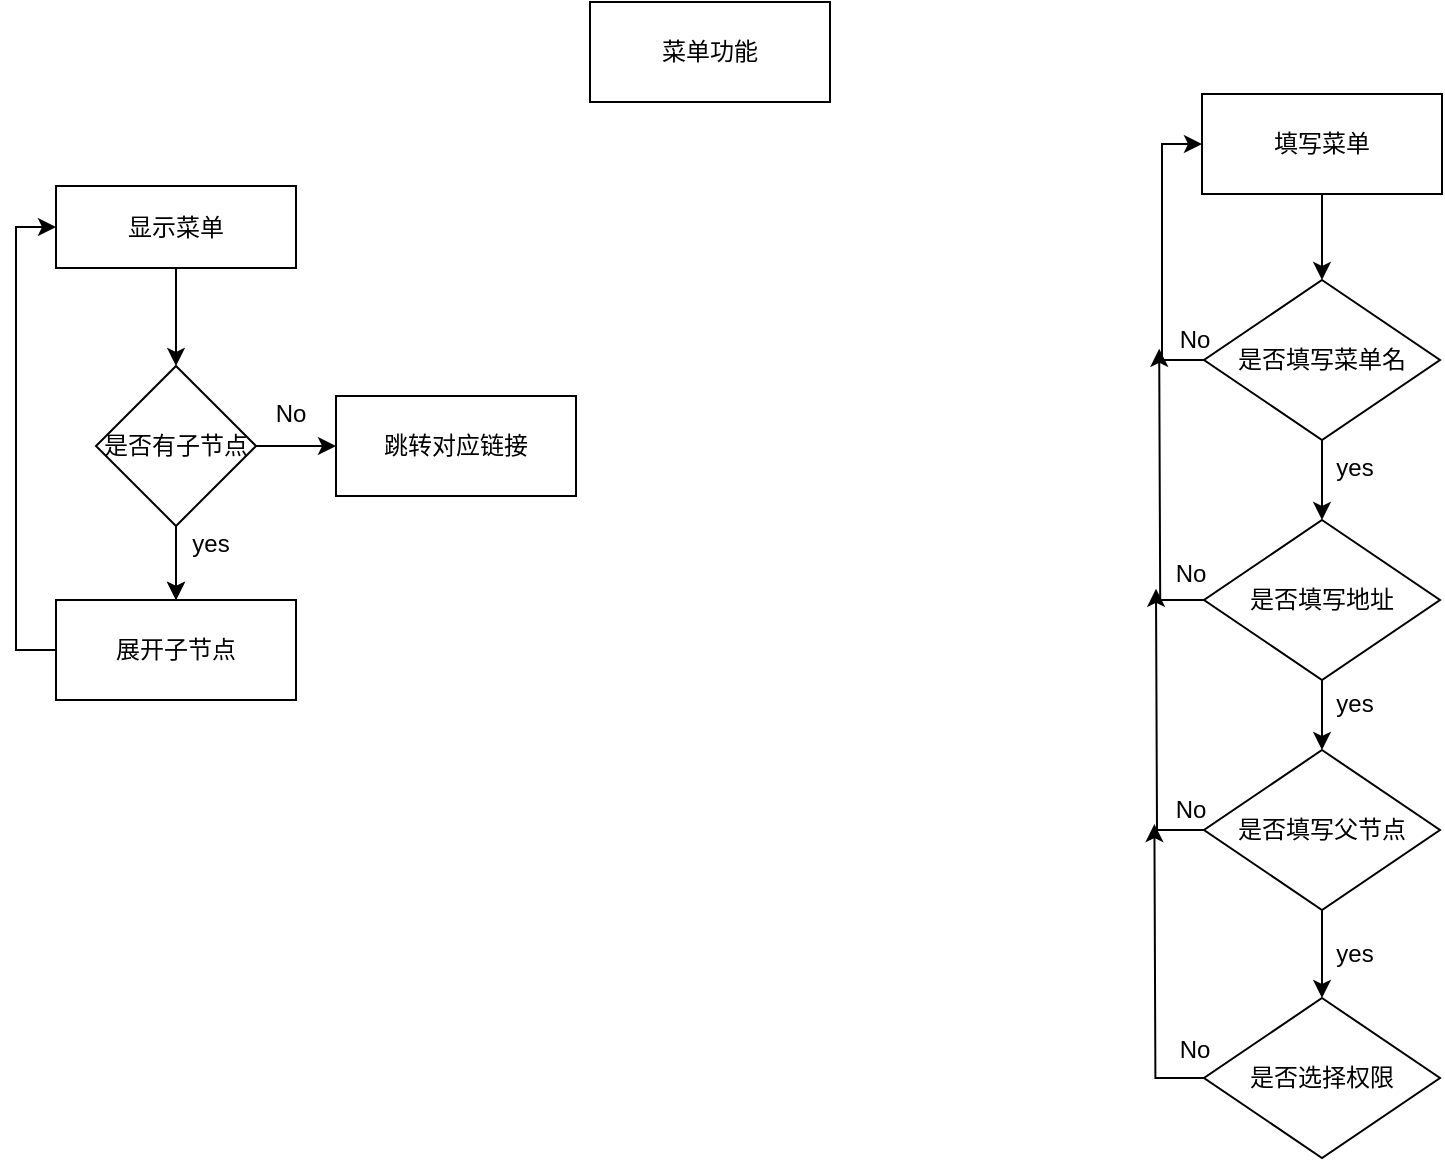 <mxfile version="18.0.7" type="device"><diagram id="Xw24xnOrLEnUk8eQM767" name="Page-1"><mxGraphModel dx="1038" dy="571" grid="0" gridSize="10" guides="1" tooltips="1" connect="1" arrows="1" fold="1" page="0" pageScale="1" pageWidth="827" pageHeight="1169" math="0" shadow="0"><root><mxCell id="0"/><mxCell id="1" parent="0"/><mxCell id="jFFqF2JOHDsKCLgd1q6w-1" value="菜单功能" style="rounded=0;whiteSpace=wrap;html=1;" vertex="1" parent="1"><mxGeometry x="367" y="28" width="120" height="50" as="geometry"/></mxCell><mxCell id="jFFqF2JOHDsKCLgd1q6w-9" style="edgeStyle=orthogonalEdgeStyle;rounded=0;orthogonalLoop=1;jettySize=auto;html=1;exitX=0.5;exitY=1;exitDx=0;exitDy=0;entryX=0.5;entryY=0;entryDx=0;entryDy=0;" edge="1" parent="1" source="jFFqF2JOHDsKCLgd1q6w-2" target="jFFqF2JOHDsKCLgd1q6w-5"><mxGeometry relative="1" as="geometry"/></mxCell><mxCell id="jFFqF2JOHDsKCLgd1q6w-2" value="显示菜单" style="rounded=0;whiteSpace=wrap;html=1;" vertex="1" parent="1"><mxGeometry x="100" y="120" width="120" height="41" as="geometry"/></mxCell><mxCell id="jFFqF2JOHDsKCLgd1q6w-22" style="edgeStyle=orthogonalEdgeStyle;rounded=0;orthogonalLoop=1;jettySize=auto;html=1;exitX=0.5;exitY=1;exitDx=0;exitDy=0;entryX=0.5;entryY=0;entryDx=0;entryDy=0;" edge="1" parent="1" source="jFFqF2JOHDsKCLgd1q6w-4" target="jFFqF2JOHDsKCLgd1q6w-18"><mxGeometry relative="1" as="geometry"/></mxCell><mxCell id="jFFqF2JOHDsKCLgd1q6w-4" value="填写菜单" style="rounded=0;whiteSpace=wrap;html=1;" vertex="1" parent="1"><mxGeometry x="673" y="74" width="120" height="50" as="geometry"/></mxCell><mxCell id="jFFqF2JOHDsKCLgd1q6w-10" style="edgeStyle=orthogonalEdgeStyle;rounded=0;orthogonalLoop=1;jettySize=auto;html=1;exitX=1;exitY=0.5;exitDx=0;exitDy=0;entryX=0;entryY=0.5;entryDx=0;entryDy=0;" edge="1" parent="1" source="jFFqF2JOHDsKCLgd1q6w-5" target="jFFqF2JOHDsKCLgd1q6w-8"><mxGeometry relative="1" as="geometry"/></mxCell><mxCell id="jFFqF2JOHDsKCLgd1q6w-11" style="edgeStyle=orthogonalEdgeStyle;rounded=0;orthogonalLoop=1;jettySize=auto;html=1;exitX=0.5;exitY=1;exitDx=0;exitDy=0;entryX=0.5;entryY=0;entryDx=0;entryDy=0;" edge="1" parent="1" source="jFFqF2JOHDsKCLgd1q6w-5" target="jFFqF2JOHDsKCLgd1q6w-6"><mxGeometry relative="1" as="geometry"/></mxCell><mxCell id="jFFqF2JOHDsKCLgd1q6w-13" value="" style="edgeStyle=orthogonalEdgeStyle;rounded=0;orthogonalLoop=1;jettySize=auto;html=1;" edge="1" parent="1" source="jFFqF2JOHDsKCLgd1q6w-5" target="jFFqF2JOHDsKCLgd1q6w-6"><mxGeometry relative="1" as="geometry"/></mxCell><mxCell id="jFFqF2JOHDsKCLgd1q6w-5" value="是否有子节点" style="rhombus;whiteSpace=wrap;html=1;" vertex="1" parent="1"><mxGeometry x="120" y="210" width="80" height="80" as="geometry"/></mxCell><mxCell id="jFFqF2JOHDsKCLgd1q6w-12" style="edgeStyle=orthogonalEdgeStyle;rounded=0;orthogonalLoop=1;jettySize=auto;html=1;exitX=0;exitY=0.5;exitDx=0;exitDy=0;entryX=0;entryY=0.5;entryDx=0;entryDy=0;" edge="1" parent="1" source="jFFqF2JOHDsKCLgd1q6w-6" target="jFFqF2JOHDsKCLgd1q6w-2"><mxGeometry relative="1" as="geometry"/></mxCell><mxCell id="jFFqF2JOHDsKCLgd1q6w-6" value="展开子节点" style="rounded=0;whiteSpace=wrap;html=1;" vertex="1" parent="1"><mxGeometry x="100" y="327" width="120" height="50" as="geometry"/></mxCell><mxCell id="jFFqF2JOHDsKCLgd1q6w-8" value="跳转对应链接" style="rounded=0;whiteSpace=wrap;html=1;" vertex="1" parent="1"><mxGeometry x="240" y="225" width="120" height="50" as="geometry"/></mxCell><mxCell id="jFFqF2JOHDsKCLgd1q6w-14" value="yes" style="text;html=1;align=center;verticalAlign=middle;resizable=0;points=[];autosize=1;strokeColor=none;fillColor=none;" vertex="1" parent="1"><mxGeometry x="162" y="290" width="29" height="18" as="geometry"/></mxCell><mxCell id="jFFqF2JOHDsKCLgd1q6w-17" value="No" style="text;html=1;align=center;verticalAlign=middle;resizable=0;points=[];autosize=1;strokeColor=none;fillColor=none;" vertex="1" parent="1"><mxGeometry x="204" y="225" width="25" height="18" as="geometry"/></mxCell><mxCell id="jFFqF2JOHDsKCLgd1q6w-23" style="edgeStyle=orthogonalEdgeStyle;rounded=0;orthogonalLoop=1;jettySize=auto;html=1;exitX=0.5;exitY=1;exitDx=0;exitDy=0;entryX=0.5;entryY=0;entryDx=0;entryDy=0;" edge="1" parent="1" source="jFFqF2JOHDsKCLgd1q6w-18" target="jFFqF2JOHDsKCLgd1q6w-19"><mxGeometry relative="1" as="geometry"/></mxCell><mxCell id="jFFqF2JOHDsKCLgd1q6w-27" style="edgeStyle=orthogonalEdgeStyle;rounded=0;orthogonalLoop=1;jettySize=auto;html=1;exitX=0;exitY=0.5;exitDx=0;exitDy=0;entryX=0;entryY=0.5;entryDx=0;entryDy=0;" edge="1" parent="1" source="jFFqF2JOHDsKCLgd1q6w-18" target="jFFqF2JOHDsKCLgd1q6w-4"><mxGeometry relative="1" as="geometry"/></mxCell><mxCell id="jFFqF2JOHDsKCLgd1q6w-18" value="是否填写菜单名" style="rhombus;whiteSpace=wrap;html=1;" vertex="1" parent="1"><mxGeometry x="674" y="167" width="118" height="80" as="geometry"/></mxCell><mxCell id="jFFqF2JOHDsKCLgd1q6w-25" style="edgeStyle=orthogonalEdgeStyle;rounded=0;orthogonalLoop=1;jettySize=auto;html=1;exitX=0.5;exitY=1;exitDx=0;exitDy=0;entryX=0.5;entryY=0;entryDx=0;entryDy=0;" edge="1" parent="1" source="jFFqF2JOHDsKCLgd1q6w-19" target="jFFqF2JOHDsKCLgd1q6w-20"><mxGeometry relative="1" as="geometry"/></mxCell><mxCell id="jFFqF2JOHDsKCLgd1q6w-28" style="edgeStyle=orthogonalEdgeStyle;rounded=0;orthogonalLoop=1;jettySize=auto;html=1;exitX=0;exitY=0.5;exitDx=0;exitDy=0;" edge="1" parent="1" source="jFFqF2JOHDsKCLgd1q6w-19"><mxGeometry relative="1" as="geometry"><mxPoint x="651.6" y="201.4" as="targetPoint"/></mxGeometry></mxCell><mxCell id="jFFqF2JOHDsKCLgd1q6w-19" value="是否填写地址" style="rhombus;whiteSpace=wrap;html=1;" vertex="1" parent="1"><mxGeometry x="674" y="287" width="118" height="80" as="geometry"/></mxCell><mxCell id="jFFqF2JOHDsKCLgd1q6w-26" style="edgeStyle=orthogonalEdgeStyle;rounded=0;orthogonalLoop=1;jettySize=auto;html=1;exitX=0.5;exitY=1;exitDx=0;exitDy=0;entryX=0.5;entryY=0;entryDx=0;entryDy=0;" edge="1" parent="1" source="jFFqF2JOHDsKCLgd1q6w-20" target="jFFqF2JOHDsKCLgd1q6w-21"><mxGeometry relative="1" as="geometry"/></mxCell><mxCell id="jFFqF2JOHDsKCLgd1q6w-29" style="edgeStyle=orthogonalEdgeStyle;rounded=0;orthogonalLoop=1;jettySize=auto;html=1;exitX=0;exitY=0.5;exitDx=0;exitDy=0;" edge="1" parent="1" source="jFFqF2JOHDsKCLgd1q6w-20"><mxGeometry relative="1" as="geometry"><mxPoint x="650" y="321.4" as="targetPoint"/></mxGeometry></mxCell><mxCell id="jFFqF2JOHDsKCLgd1q6w-20" value="是否填写父节点" style="rhombus;whiteSpace=wrap;html=1;" vertex="1" parent="1"><mxGeometry x="674" y="402" width="118" height="80" as="geometry"/></mxCell><mxCell id="jFFqF2JOHDsKCLgd1q6w-30" style="edgeStyle=orthogonalEdgeStyle;rounded=0;orthogonalLoop=1;jettySize=auto;html=1;exitX=0;exitY=0.5;exitDx=0;exitDy=0;" edge="1" parent="1" source="jFFqF2JOHDsKCLgd1q6w-21"><mxGeometry relative="1" as="geometry"><mxPoint x="649.2" y="439.0" as="targetPoint"/></mxGeometry></mxCell><mxCell id="jFFqF2JOHDsKCLgd1q6w-21" value="是否选择权限" style="rhombus;whiteSpace=wrap;html=1;" vertex="1" parent="1"><mxGeometry x="674" y="526" width="118" height="80" as="geometry"/></mxCell><mxCell id="jFFqF2JOHDsKCLgd1q6w-31" value="yes" style="text;html=1;align=center;verticalAlign=middle;resizable=0;points=[];autosize=1;strokeColor=none;fillColor=none;" vertex="1" parent="1"><mxGeometry x="734" y="252" width="29" height="18" as="geometry"/></mxCell><mxCell id="jFFqF2JOHDsKCLgd1q6w-32" value="yes" style="text;html=1;align=center;verticalAlign=middle;resizable=0;points=[];autosize=1;strokeColor=none;fillColor=none;" vertex="1" parent="1"><mxGeometry x="734" y="370" width="29" height="18" as="geometry"/></mxCell><mxCell id="jFFqF2JOHDsKCLgd1q6w-34" value="yes" style="text;html=1;align=center;verticalAlign=middle;resizable=0;points=[];autosize=1;strokeColor=none;fillColor=none;" vertex="1" parent="1"><mxGeometry x="734" y="495" width="29" height="18" as="geometry"/></mxCell><mxCell id="jFFqF2JOHDsKCLgd1q6w-36" value="No" style="text;html=1;align=center;verticalAlign=middle;resizable=0;points=[];autosize=1;strokeColor=none;fillColor=none;" vertex="1" parent="1"><mxGeometry x="656" y="543" width="25" height="18" as="geometry"/></mxCell><mxCell id="jFFqF2JOHDsKCLgd1q6w-37" value="No" style="text;html=1;align=center;verticalAlign=middle;resizable=0;points=[];autosize=1;strokeColor=none;fillColor=none;" vertex="1" parent="1"><mxGeometry x="654" y="423" width="25" height="18" as="geometry"/></mxCell><mxCell id="jFFqF2JOHDsKCLgd1q6w-40" value="No" style="text;html=1;align=center;verticalAlign=middle;resizable=0;points=[];autosize=1;strokeColor=none;fillColor=none;" vertex="1" parent="1"><mxGeometry x="654" y="305" width="25" height="18" as="geometry"/></mxCell><mxCell id="jFFqF2JOHDsKCLgd1q6w-41" value="No" style="text;html=1;align=center;verticalAlign=middle;resizable=0;points=[];autosize=1;strokeColor=none;fillColor=none;" vertex="1" parent="1"><mxGeometry x="656" y="188" width="25" height="18" as="geometry"/></mxCell></root></mxGraphModel></diagram></mxfile>
